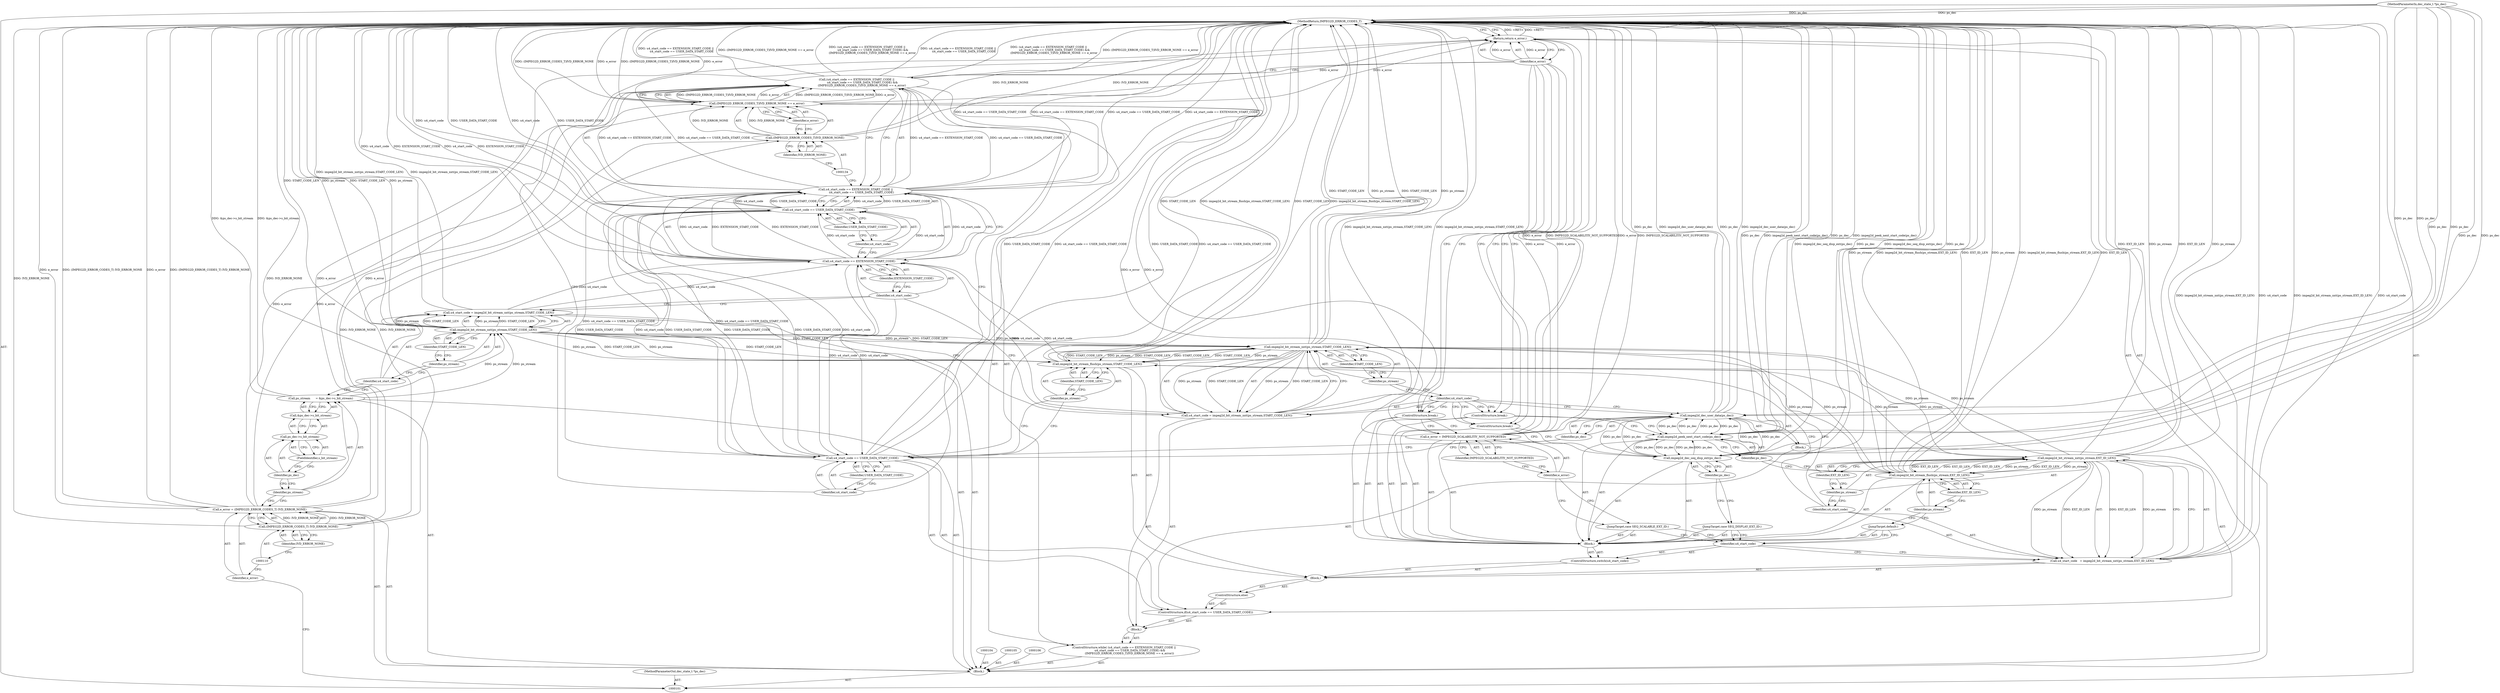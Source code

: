digraph "1_Android_ffab15eb80630dc799eb410855c93525b75233c3_4" {
"1000181" [label="(MethodReturn,IMPEG2D_ERROR_CODES_T)"];
"1000102" [label="(MethodParameterIn,dec_state_t *ps_dec)"];
"1000245" [label="(MethodParameterOut,dec_state_t *ps_dec)"];
"1000120" [label="(Call,impeg2d_bit_stream_nxt(ps_stream,START_CODE_LEN))"];
"1000121" [label="(Identifier,ps_stream)"];
"1000118" [label="(Call,u4_start_code = impeg2d_bit_stream_nxt(ps_stream,START_CODE_LEN))"];
"1000119" [label="(Identifier,u4_start_code)"];
"1000122" [label="(Identifier,START_CODE_LEN)"];
"1000124" [label="(Call,(u4_start_code == EXTENSION_START_CODE ||\n             u4_start_code == USER_DATA_START_CODE) &&\n            (IMPEG2D_ERROR_CODES_T)IVD_ERROR_NONE == e_error)"];
"1000125" [label="(Call,u4_start_code == EXTENSION_START_CODE ||\n             u4_start_code == USER_DATA_START_CODE)"];
"1000126" [label="(Call,u4_start_code == EXTENSION_START_CODE)"];
"1000127" [label="(Identifier,u4_start_code)"];
"1000128" [label="(Identifier,EXTENSION_START_CODE)"];
"1000123" [label="(ControlStructure,while( (u4_start_code == EXTENSION_START_CODE ||\n             u4_start_code == USER_DATA_START_CODE) &&\n            (IMPEG2D_ERROR_CODES_T)IVD_ERROR_NONE == e_error))"];
"1000129" [label="(Call,u4_start_code == USER_DATA_START_CODE)"];
"1000130" [label="(Identifier,u4_start_code)"];
"1000131" [label="(Identifier,USER_DATA_START_CODE)"];
"1000132" [label="(Call,(IMPEG2D_ERROR_CODES_T)IVD_ERROR_NONE == e_error)"];
"1000133" [label="(Call,(IMPEG2D_ERROR_CODES_T)IVD_ERROR_NONE)"];
"1000135" [label="(Identifier,IVD_ERROR_NONE)"];
"1000136" [label="(Identifier,e_error)"];
"1000137" [label="(Block,)"];
"1000139" [label="(Call,u4_start_code == USER_DATA_START_CODE)"];
"1000140" [label="(Identifier,u4_start_code)"];
"1000141" [label="(Identifier,USER_DATA_START_CODE)"];
"1000138" [label="(ControlStructure,if(u4_start_code == USER_DATA_START_CODE))"];
"1000142" [label="(Block,)"];
"1000143" [label="(Call,impeg2d_dec_user_data(ps_dec))"];
"1000144" [label="(Identifier,ps_dec)"];
"1000103" [label="(Block,)"];
"1000145" [label="(ControlStructure,else)"];
"1000146" [label="(Block,)"];
"1000147" [label="(Call,impeg2d_bit_stream_flush(ps_stream,START_CODE_LEN))"];
"1000148" [label="(Identifier,ps_stream)"];
"1000149" [label="(Identifier,START_CODE_LEN)"];
"1000150" [label="(Call,u4_start_code   = impeg2d_bit_stream_nxt(ps_stream,EXT_ID_LEN))"];
"1000151" [label="(Identifier,u4_start_code)"];
"1000152" [label="(Call,impeg2d_bit_stream_nxt(ps_stream,EXT_ID_LEN))"];
"1000153" [label="(Identifier,ps_stream)"];
"1000154" [label="(Identifier,EXT_ID_LEN)"];
"1000155" [label="(ControlStructure,switch(u4_start_code))"];
"1000156" [label="(Identifier,u4_start_code)"];
"1000157" [label="(Block,)"];
"1000158" [label="(JumpTarget,case SEQ_DISPLAY_EXT_ID:)"];
"1000159" [label="(Call,impeg2d_dec_seq_disp_ext(ps_dec))"];
"1000160" [label="(Identifier,ps_dec)"];
"1000161" [label="(ControlStructure,break;)"];
"1000162" [label="(JumpTarget,case SEQ_SCALABLE_EXT_ID:)"];
"1000163" [label="(Call,e_error = IMPEG2D_SCALABILITIY_NOT_SUPPORTED)"];
"1000164" [label="(Identifier,e_error)"];
"1000165" [label="(Identifier,IMPEG2D_SCALABILITIY_NOT_SUPPORTED)"];
"1000166" [label="(ControlStructure,break;)"];
"1000167" [label="(JumpTarget,default:)"];
"1000168" [label="(Call,impeg2d_bit_stream_flush(ps_stream,EXT_ID_LEN))"];
"1000169" [label="(Identifier,ps_stream)"];
"1000170" [label="(Identifier,EXT_ID_LEN)"];
"1000171" [label="(Call,impeg2d_peek_next_start_code(ps_dec))"];
"1000172" [label="(Identifier,ps_dec)"];
"1000173" [label="(ControlStructure,break;)"];
"1000176" [label="(Call,impeg2d_bit_stream_nxt(ps_stream,START_CODE_LEN))"];
"1000177" [label="(Identifier,ps_stream)"];
"1000178" [label="(Identifier,START_CODE_LEN)"];
"1000174" [label="(Call,u4_start_code = impeg2d_bit_stream_nxt(ps_stream,START_CODE_LEN))"];
"1000175" [label="(Identifier,u4_start_code)"];
"1000179" [label="(Return,return e_error;)"];
"1000180" [label="(Identifier,e_error)"];
"1000109" [label="(Call,(IMPEG2D_ERROR_CODES_T) IVD_ERROR_NONE)"];
"1000111" [label="(Identifier,IVD_ERROR_NONE)"];
"1000107" [label="(Call,e_error = (IMPEG2D_ERROR_CODES_T) IVD_ERROR_NONE)"];
"1000108" [label="(Identifier,e_error)"];
"1000114" [label="(Call,&ps_dec->s_bit_stream)"];
"1000115" [label="(Call,ps_dec->s_bit_stream)"];
"1000116" [label="(Identifier,ps_dec)"];
"1000117" [label="(FieldIdentifier,s_bit_stream)"];
"1000112" [label="(Call,ps_stream      = &ps_dec->s_bit_stream)"];
"1000113" [label="(Identifier,ps_stream)"];
"1000181" -> "1000101"  [label="AST: "];
"1000181" -> "1000179"  [label="CFG: "];
"1000171" -> "1000181"  [label="DDG: ps_dec"];
"1000171" -> "1000181"  [label="DDG: impeg2d_peek_next_start_code(ps_dec)"];
"1000124" -> "1000181"  [label="DDG: u4_start_code == EXTENSION_START_CODE ||\n             u4_start_code == USER_DATA_START_CODE"];
"1000124" -> "1000181"  [label="DDG: (IMPEG2D_ERROR_CODES_T)IVD_ERROR_NONE == e_error"];
"1000124" -> "1000181"  [label="DDG: (u4_start_code == EXTENSION_START_CODE ||\n             u4_start_code == USER_DATA_START_CODE) &&\n            (IMPEG2D_ERROR_CODES_T)IVD_ERROR_NONE == e_error"];
"1000107" -> "1000181"  [label="DDG: e_error"];
"1000107" -> "1000181"  [label="DDG: (IMPEG2D_ERROR_CODES_T) IVD_ERROR_NONE"];
"1000168" -> "1000181"  [label="DDG: ps_stream"];
"1000168" -> "1000181"  [label="DDG: impeg2d_bit_stream_flush(ps_stream,EXT_ID_LEN)"];
"1000168" -> "1000181"  [label="DDG: EXT_ID_LEN"];
"1000150" -> "1000181"  [label="DDG: impeg2d_bit_stream_nxt(ps_stream,EXT_ID_LEN)"];
"1000150" -> "1000181"  [label="DDG: u4_start_code"];
"1000120" -> "1000181"  [label="DDG: ps_stream"];
"1000120" -> "1000181"  [label="DDG: START_CODE_LEN"];
"1000152" -> "1000181"  [label="DDG: EXT_ID_LEN"];
"1000152" -> "1000181"  [label="DDG: ps_stream"];
"1000126" -> "1000181"  [label="DDG: EXTENSION_START_CODE"];
"1000126" -> "1000181"  [label="DDG: u4_start_code"];
"1000176" -> "1000181"  [label="DDG: START_CODE_LEN"];
"1000176" -> "1000181"  [label="DDG: ps_stream"];
"1000159" -> "1000181"  [label="DDG: impeg2d_dec_seq_disp_ext(ps_dec)"];
"1000159" -> "1000181"  [label="DDG: ps_dec"];
"1000129" -> "1000181"  [label="DDG: u4_start_code"];
"1000129" -> "1000181"  [label="DDG: USER_DATA_START_CODE"];
"1000163" -> "1000181"  [label="DDG: e_error"];
"1000163" -> "1000181"  [label="DDG: IMPEG2D_SCALABILITIY_NOT_SUPPORTED"];
"1000125" -> "1000181"  [label="DDG: u4_start_code == EXTENSION_START_CODE"];
"1000125" -> "1000181"  [label="DDG: u4_start_code == USER_DATA_START_CODE"];
"1000112" -> "1000181"  [label="DDG: &ps_dec->s_bit_stream"];
"1000139" -> "1000181"  [label="DDG: USER_DATA_START_CODE"];
"1000139" -> "1000181"  [label="DDG: u4_start_code == USER_DATA_START_CODE"];
"1000143" -> "1000181"  [label="DDG: ps_dec"];
"1000143" -> "1000181"  [label="DDG: impeg2d_dec_user_data(ps_dec)"];
"1000147" -> "1000181"  [label="DDG: START_CODE_LEN"];
"1000147" -> "1000181"  [label="DDG: impeg2d_bit_stream_flush(ps_stream,START_CODE_LEN)"];
"1000174" -> "1000181"  [label="DDG: impeg2d_bit_stream_nxt(ps_stream,START_CODE_LEN)"];
"1000132" -> "1000181"  [label="DDG: (IMPEG2D_ERROR_CODES_T)IVD_ERROR_NONE"];
"1000132" -> "1000181"  [label="DDG: e_error"];
"1000102" -> "1000181"  [label="DDG: ps_dec"];
"1000133" -> "1000181"  [label="DDG: IVD_ERROR_NONE"];
"1000118" -> "1000181"  [label="DDG: impeg2d_bit_stream_nxt(ps_stream,START_CODE_LEN)"];
"1000109" -> "1000181"  [label="DDG: IVD_ERROR_NONE"];
"1000179" -> "1000181"  [label="DDG: <RET>"];
"1000102" -> "1000101"  [label="AST: "];
"1000102" -> "1000181"  [label="DDG: ps_dec"];
"1000102" -> "1000143"  [label="DDG: ps_dec"];
"1000102" -> "1000159"  [label="DDG: ps_dec"];
"1000102" -> "1000171"  [label="DDG: ps_dec"];
"1000245" -> "1000101"  [label="AST: "];
"1000120" -> "1000118"  [label="AST: "];
"1000120" -> "1000122"  [label="CFG: "];
"1000121" -> "1000120"  [label="AST: "];
"1000122" -> "1000120"  [label="AST: "];
"1000118" -> "1000120"  [label="CFG: "];
"1000120" -> "1000181"  [label="DDG: ps_stream"];
"1000120" -> "1000181"  [label="DDG: START_CODE_LEN"];
"1000120" -> "1000118"  [label="DDG: ps_stream"];
"1000120" -> "1000118"  [label="DDG: START_CODE_LEN"];
"1000112" -> "1000120"  [label="DDG: ps_stream"];
"1000120" -> "1000147"  [label="DDG: ps_stream"];
"1000120" -> "1000147"  [label="DDG: START_CODE_LEN"];
"1000120" -> "1000176"  [label="DDG: ps_stream"];
"1000120" -> "1000176"  [label="DDG: START_CODE_LEN"];
"1000121" -> "1000120"  [label="AST: "];
"1000121" -> "1000119"  [label="CFG: "];
"1000122" -> "1000121"  [label="CFG: "];
"1000118" -> "1000103"  [label="AST: "];
"1000118" -> "1000120"  [label="CFG: "];
"1000119" -> "1000118"  [label="AST: "];
"1000120" -> "1000118"  [label="AST: "];
"1000127" -> "1000118"  [label="CFG: "];
"1000118" -> "1000181"  [label="DDG: impeg2d_bit_stream_nxt(ps_stream,START_CODE_LEN)"];
"1000120" -> "1000118"  [label="DDG: ps_stream"];
"1000120" -> "1000118"  [label="DDG: START_CODE_LEN"];
"1000118" -> "1000126"  [label="DDG: u4_start_code"];
"1000119" -> "1000118"  [label="AST: "];
"1000119" -> "1000112"  [label="CFG: "];
"1000121" -> "1000119"  [label="CFG: "];
"1000122" -> "1000120"  [label="AST: "];
"1000122" -> "1000121"  [label="CFG: "];
"1000120" -> "1000122"  [label="CFG: "];
"1000124" -> "1000123"  [label="AST: "];
"1000124" -> "1000125"  [label="CFG: "];
"1000124" -> "1000132"  [label="CFG: "];
"1000125" -> "1000124"  [label="AST: "];
"1000132" -> "1000124"  [label="AST: "];
"1000140" -> "1000124"  [label="CFG: "];
"1000180" -> "1000124"  [label="CFG: "];
"1000124" -> "1000181"  [label="DDG: u4_start_code == EXTENSION_START_CODE ||\n             u4_start_code == USER_DATA_START_CODE"];
"1000124" -> "1000181"  [label="DDG: (IMPEG2D_ERROR_CODES_T)IVD_ERROR_NONE == e_error"];
"1000124" -> "1000181"  [label="DDG: (u4_start_code == EXTENSION_START_CODE ||\n             u4_start_code == USER_DATA_START_CODE) &&\n            (IMPEG2D_ERROR_CODES_T)IVD_ERROR_NONE == e_error"];
"1000125" -> "1000124"  [label="DDG: u4_start_code == EXTENSION_START_CODE"];
"1000125" -> "1000124"  [label="DDG: u4_start_code == USER_DATA_START_CODE"];
"1000132" -> "1000124"  [label="DDG: (IMPEG2D_ERROR_CODES_T)IVD_ERROR_NONE"];
"1000132" -> "1000124"  [label="DDG: e_error"];
"1000125" -> "1000124"  [label="AST: "];
"1000125" -> "1000126"  [label="CFG: "];
"1000125" -> "1000129"  [label="CFG: "];
"1000126" -> "1000125"  [label="AST: "];
"1000129" -> "1000125"  [label="AST: "];
"1000134" -> "1000125"  [label="CFG: "];
"1000124" -> "1000125"  [label="CFG: "];
"1000125" -> "1000181"  [label="DDG: u4_start_code == EXTENSION_START_CODE"];
"1000125" -> "1000181"  [label="DDG: u4_start_code == USER_DATA_START_CODE"];
"1000125" -> "1000124"  [label="DDG: u4_start_code == EXTENSION_START_CODE"];
"1000125" -> "1000124"  [label="DDG: u4_start_code == USER_DATA_START_CODE"];
"1000126" -> "1000125"  [label="DDG: u4_start_code"];
"1000126" -> "1000125"  [label="DDG: EXTENSION_START_CODE"];
"1000139" -> "1000125"  [label="DDG: u4_start_code == USER_DATA_START_CODE"];
"1000129" -> "1000125"  [label="DDG: u4_start_code"];
"1000129" -> "1000125"  [label="DDG: USER_DATA_START_CODE"];
"1000126" -> "1000125"  [label="AST: "];
"1000126" -> "1000128"  [label="CFG: "];
"1000127" -> "1000126"  [label="AST: "];
"1000128" -> "1000126"  [label="AST: "];
"1000130" -> "1000126"  [label="CFG: "];
"1000125" -> "1000126"  [label="CFG: "];
"1000126" -> "1000181"  [label="DDG: EXTENSION_START_CODE"];
"1000126" -> "1000181"  [label="DDG: u4_start_code"];
"1000126" -> "1000125"  [label="DDG: u4_start_code"];
"1000126" -> "1000125"  [label="DDG: EXTENSION_START_CODE"];
"1000118" -> "1000126"  [label="DDG: u4_start_code"];
"1000174" -> "1000126"  [label="DDG: u4_start_code"];
"1000126" -> "1000129"  [label="DDG: u4_start_code"];
"1000126" -> "1000139"  [label="DDG: u4_start_code"];
"1000127" -> "1000126"  [label="AST: "];
"1000127" -> "1000174"  [label="CFG: "];
"1000127" -> "1000118"  [label="CFG: "];
"1000128" -> "1000127"  [label="CFG: "];
"1000128" -> "1000126"  [label="AST: "];
"1000128" -> "1000127"  [label="CFG: "];
"1000126" -> "1000128"  [label="CFG: "];
"1000123" -> "1000103"  [label="AST: "];
"1000124" -> "1000123"  [label="AST: "];
"1000137" -> "1000123"  [label="AST: "];
"1000129" -> "1000125"  [label="AST: "];
"1000129" -> "1000131"  [label="CFG: "];
"1000130" -> "1000129"  [label="AST: "];
"1000131" -> "1000129"  [label="AST: "];
"1000125" -> "1000129"  [label="CFG: "];
"1000129" -> "1000181"  [label="DDG: u4_start_code"];
"1000129" -> "1000181"  [label="DDG: USER_DATA_START_CODE"];
"1000129" -> "1000125"  [label="DDG: u4_start_code"];
"1000129" -> "1000125"  [label="DDG: USER_DATA_START_CODE"];
"1000126" -> "1000129"  [label="DDG: u4_start_code"];
"1000139" -> "1000129"  [label="DDG: USER_DATA_START_CODE"];
"1000129" -> "1000139"  [label="DDG: u4_start_code"];
"1000129" -> "1000139"  [label="DDG: USER_DATA_START_CODE"];
"1000130" -> "1000129"  [label="AST: "];
"1000130" -> "1000126"  [label="CFG: "];
"1000131" -> "1000130"  [label="CFG: "];
"1000131" -> "1000129"  [label="AST: "];
"1000131" -> "1000130"  [label="CFG: "];
"1000129" -> "1000131"  [label="CFG: "];
"1000132" -> "1000124"  [label="AST: "];
"1000132" -> "1000136"  [label="CFG: "];
"1000133" -> "1000132"  [label="AST: "];
"1000136" -> "1000132"  [label="AST: "];
"1000124" -> "1000132"  [label="CFG: "];
"1000132" -> "1000181"  [label="DDG: (IMPEG2D_ERROR_CODES_T)IVD_ERROR_NONE"];
"1000132" -> "1000181"  [label="DDG: e_error"];
"1000132" -> "1000124"  [label="DDG: (IMPEG2D_ERROR_CODES_T)IVD_ERROR_NONE"];
"1000132" -> "1000124"  [label="DDG: e_error"];
"1000133" -> "1000132"  [label="DDG: IVD_ERROR_NONE"];
"1000163" -> "1000132"  [label="DDG: e_error"];
"1000107" -> "1000132"  [label="DDG: e_error"];
"1000132" -> "1000179"  [label="DDG: e_error"];
"1000133" -> "1000132"  [label="AST: "];
"1000133" -> "1000135"  [label="CFG: "];
"1000134" -> "1000133"  [label="AST: "];
"1000135" -> "1000133"  [label="AST: "];
"1000136" -> "1000133"  [label="CFG: "];
"1000133" -> "1000181"  [label="DDG: IVD_ERROR_NONE"];
"1000133" -> "1000132"  [label="DDG: IVD_ERROR_NONE"];
"1000109" -> "1000133"  [label="DDG: IVD_ERROR_NONE"];
"1000135" -> "1000133"  [label="AST: "];
"1000135" -> "1000134"  [label="CFG: "];
"1000133" -> "1000135"  [label="CFG: "];
"1000136" -> "1000132"  [label="AST: "];
"1000136" -> "1000133"  [label="CFG: "];
"1000132" -> "1000136"  [label="CFG: "];
"1000137" -> "1000123"  [label="AST: "];
"1000138" -> "1000137"  [label="AST: "];
"1000174" -> "1000137"  [label="AST: "];
"1000139" -> "1000138"  [label="AST: "];
"1000139" -> "1000141"  [label="CFG: "];
"1000140" -> "1000139"  [label="AST: "];
"1000141" -> "1000139"  [label="AST: "];
"1000144" -> "1000139"  [label="CFG: "];
"1000148" -> "1000139"  [label="CFG: "];
"1000139" -> "1000181"  [label="DDG: USER_DATA_START_CODE"];
"1000139" -> "1000181"  [label="DDG: u4_start_code == USER_DATA_START_CODE"];
"1000139" -> "1000125"  [label="DDG: u4_start_code == USER_DATA_START_CODE"];
"1000139" -> "1000129"  [label="DDG: USER_DATA_START_CODE"];
"1000129" -> "1000139"  [label="DDG: u4_start_code"];
"1000129" -> "1000139"  [label="DDG: USER_DATA_START_CODE"];
"1000126" -> "1000139"  [label="DDG: u4_start_code"];
"1000140" -> "1000139"  [label="AST: "];
"1000140" -> "1000124"  [label="CFG: "];
"1000141" -> "1000140"  [label="CFG: "];
"1000141" -> "1000139"  [label="AST: "];
"1000141" -> "1000140"  [label="CFG: "];
"1000139" -> "1000141"  [label="CFG: "];
"1000138" -> "1000137"  [label="AST: "];
"1000139" -> "1000138"  [label="AST: "];
"1000142" -> "1000138"  [label="AST: "];
"1000145" -> "1000138"  [label="AST: "];
"1000142" -> "1000138"  [label="AST: "];
"1000143" -> "1000142"  [label="AST: "];
"1000143" -> "1000142"  [label="AST: "];
"1000143" -> "1000144"  [label="CFG: "];
"1000144" -> "1000143"  [label="AST: "];
"1000175" -> "1000143"  [label="CFG: "];
"1000143" -> "1000181"  [label="DDG: ps_dec"];
"1000143" -> "1000181"  [label="DDG: impeg2d_dec_user_data(ps_dec)"];
"1000171" -> "1000143"  [label="DDG: ps_dec"];
"1000159" -> "1000143"  [label="DDG: ps_dec"];
"1000102" -> "1000143"  [label="DDG: ps_dec"];
"1000143" -> "1000159"  [label="DDG: ps_dec"];
"1000143" -> "1000171"  [label="DDG: ps_dec"];
"1000144" -> "1000143"  [label="AST: "];
"1000144" -> "1000139"  [label="CFG: "];
"1000143" -> "1000144"  [label="CFG: "];
"1000103" -> "1000101"  [label="AST: "];
"1000104" -> "1000103"  [label="AST: "];
"1000105" -> "1000103"  [label="AST: "];
"1000106" -> "1000103"  [label="AST: "];
"1000107" -> "1000103"  [label="AST: "];
"1000112" -> "1000103"  [label="AST: "];
"1000118" -> "1000103"  [label="AST: "];
"1000123" -> "1000103"  [label="AST: "];
"1000179" -> "1000103"  [label="AST: "];
"1000145" -> "1000138"  [label="AST: "];
"1000146" -> "1000145"  [label="AST: "];
"1000146" -> "1000145"  [label="AST: "];
"1000147" -> "1000146"  [label="AST: "];
"1000150" -> "1000146"  [label="AST: "];
"1000155" -> "1000146"  [label="AST: "];
"1000147" -> "1000146"  [label="AST: "];
"1000147" -> "1000149"  [label="CFG: "];
"1000148" -> "1000147"  [label="AST: "];
"1000149" -> "1000147"  [label="AST: "];
"1000151" -> "1000147"  [label="CFG: "];
"1000147" -> "1000181"  [label="DDG: START_CODE_LEN"];
"1000147" -> "1000181"  [label="DDG: impeg2d_bit_stream_flush(ps_stream,START_CODE_LEN)"];
"1000120" -> "1000147"  [label="DDG: ps_stream"];
"1000120" -> "1000147"  [label="DDG: START_CODE_LEN"];
"1000176" -> "1000147"  [label="DDG: ps_stream"];
"1000176" -> "1000147"  [label="DDG: START_CODE_LEN"];
"1000147" -> "1000152"  [label="DDG: ps_stream"];
"1000147" -> "1000176"  [label="DDG: START_CODE_LEN"];
"1000148" -> "1000147"  [label="AST: "];
"1000148" -> "1000139"  [label="CFG: "];
"1000149" -> "1000148"  [label="CFG: "];
"1000149" -> "1000147"  [label="AST: "];
"1000149" -> "1000148"  [label="CFG: "];
"1000147" -> "1000149"  [label="CFG: "];
"1000150" -> "1000146"  [label="AST: "];
"1000150" -> "1000152"  [label="CFG: "];
"1000151" -> "1000150"  [label="AST: "];
"1000152" -> "1000150"  [label="AST: "];
"1000156" -> "1000150"  [label="CFG: "];
"1000150" -> "1000181"  [label="DDG: impeg2d_bit_stream_nxt(ps_stream,EXT_ID_LEN)"];
"1000150" -> "1000181"  [label="DDG: u4_start_code"];
"1000152" -> "1000150"  [label="DDG: ps_stream"];
"1000152" -> "1000150"  [label="DDG: EXT_ID_LEN"];
"1000151" -> "1000150"  [label="AST: "];
"1000151" -> "1000147"  [label="CFG: "];
"1000153" -> "1000151"  [label="CFG: "];
"1000152" -> "1000150"  [label="AST: "];
"1000152" -> "1000154"  [label="CFG: "];
"1000153" -> "1000152"  [label="AST: "];
"1000154" -> "1000152"  [label="AST: "];
"1000150" -> "1000152"  [label="CFG: "];
"1000152" -> "1000181"  [label="DDG: EXT_ID_LEN"];
"1000152" -> "1000181"  [label="DDG: ps_stream"];
"1000152" -> "1000150"  [label="DDG: ps_stream"];
"1000152" -> "1000150"  [label="DDG: EXT_ID_LEN"];
"1000147" -> "1000152"  [label="DDG: ps_stream"];
"1000168" -> "1000152"  [label="DDG: EXT_ID_LEN"];
"1000152" -> "1000168"  [label="DDG: ps_stream"];
"1000152" -> "1000168"  [label="DDG: EXT_ID_LEN"];
"1000152" -> "1000176"  [label="DDG: ps_stream"];
"1000153" -> "1000152"  [label="AST: "];
"1000153" -> "1000151"  [label="CFG: "];
"1000154" -> "1000153"  [label="CFG: "];
"1000154" -> "1000152"  [label="AST: "];
"1000154" -> "1000153"  [label="CFG: "];
"1000152" -> "1000154"  [label="CFG: "];
"1000155" -> "1000146"  [label="AST: "];
"1000156" -> "1000155"  [label="AST: "];
"1000157" -> "1000155"  [label="AST: "];
"1000156" -> "1000155"  [label="AST: "];
"1000156" -> "1000150"  [label="CFG: "];
"1000158" -> "1000156"  [label="CFG: "];
"1000162" -> "1000156"  [label="CFG: "];
"1000167" -> "1000156"  [label="CFG: "];
"1000157" -> "1000155"  [label="AST: "];
"1000158" -> "1000157"  [label="AST: "];
"1000159" -> "1000157"  [label="AST: "];
"1000161" -> "1000157"  [label="AST: "];
"1000162" -> "1000157"  [label="AST: "];
"1000163" -> "1000157"  [label="AST: "];
"1000166" -> "1000157"  [label="AST: "];
"1000167" -> "1000157"  [label="AST: "];
"1000168" -> "1000157"  [label="AST: "];
"1000171" -> "1000157"  [label="AST: "];
"1000173" -> "1000157"  [label="AST: "];
"1000158" -> "1000157"  [label="AST: "];
"1000158" -> "1000156"  [label="CFG: "];
"1000160" -> "1000158"  [label="CFG: "];
"1000159" -> "1000157"  [label="AST: "];
"1000159" -> "1000160"  [label="CFG: "];
"1000160" -> "1000159"  [label="AST: "];
"1000161" -> "1000159"  [label="CFG: "];
"1000159" -> "1000181"  [label="DDG: impeg2d_dec_seq_disp_ext(ps_dec)"];
"1000159" -> "1000181"  [label="DDG: ps_dec"];
"1000159" -> "1000143"  [label="DDG: ps_dec"];
"1000171" -> "1000159"  [label="DDG: ps_dec"];
"1000143" -> "1000159"  [label="DDG: ps_dec"];
"1000102" -> "1000159"  [label="DDG: ps_dec"];
"1000159" -> "1000171"  [label="DDG: ps_dec"];
"1000160" -> "1000159"  [label="AST: "];
"1000160" -> "1000158"  [label="CFG: "];
"1000159" -> "1000160"  [label="CFG: "];
"1000161" -> "1000157"  [label="AST: "];
"1000161" -> "1000159"  [label="CFG: "];
"1000175" -> "1000161"  [label="CFG: "];
"1000180" -> "1000161"  [label="CFG: "];
"1000162" -> "1000157"  [label="AST: "];
"1000162" -> "1000156"  [label="CFG: "];
"1000164" -> "1000162"  [label="CFG: "];
"1000163" -> "1000157"  [label="AST: "];
"1000163" -> "1000165"  [label="CFG: "];
"1000164" -> "1000163"  [label="AST: "];
"1000165" -> "1000163"  [label="AST: "];
"1000166" -> "1000163"  [label="CFG: "];
"1000163" -> "1000181"  [label="DDG: e_error"];
"1000163" -> "1000181"  [label="DDG: IMPEG2D_SCALABILITIY_NOT_SUPPORTED"];
"1000163" -> "1000132"  [label="DDG: e_error"];
"1000163" -> "1000179"  [label="DDG: e_error"];
"1000164" -> "1000163"  [label="AST: "];
"1000164" -> "1000162"  [label="CFG: "];
"1000165" -> "1000164"  [label="CFG: "];
"1000165" -> "1000163"  [label="AST: "];
"1000165" -> "1000164"  [label="CFG: "];
"1000163" -> "1000165"  [label="CFG: "];
"1000166" -> "1000157"  [label="AST: "];
"1000166" -> "1000163"  [label="CFG: "];
"1000175" -> "1000166"  [label="CFG: "];
"1000180" -> "1000166"  [label="CFG: "];
"1000167" -> "1000157"  [label="AST: "];
"1000167" -> "1000156"  [label="CFG: "];
"1000169" -> "1000167"  [label="CFG: "];
"1000168" -> "1000157"  [label="AST: "];
"1000168" -> "1000170"  [label="CFG: "];
"1000169" -> "1000168"  [label="AST: "];
"1000170" -> "1000168"  [label="AST: "];
"1000172" -> "1000168"  [label="CFG: "];
"1000168" -> "1000181"  [label="DDG: ps_stream"];
"1000168" -> "1000181"  [label="DDG: impeg2d_bit_stream_flush(ps_stream,EXT_ID_LEN)"];
"1000168" -> "1000181"  [label="DDG: EXT_ID_LEN"];
"1000168" -> "1000152"  [label="DDG: EXT_ID_LEN"];
"1000152" -> "1000168"  [label="DDG: ps_stream"];
"1000152" -> "1000168"  [label="DDG: EXT_ID_LEN"];
"1000168" -> "1000176"  [label="DDG: ps_stream"];
"1000169" -> "1000168"  [label="AST: "];
"1000169" -> "1000167"  [label="CFG: "];
"1000170" -> "1000169"  [label="CFG: "];
"1000170" -> "1000168"  [label="AST: "];
"1000170" -> "1000169"  [label="CFG: "];
"1000168" -> "1000170"  [label="CFG: "];
"1000171" -> "1000157"  [label="AST: "];
"1000171" -> "1000172"  [label="CFG: "];
"1000172" -> "1000171"  [label="AST: "];
"1000173" -> "1000171"  [label="CFG: "];
"1000171" -> "1000181"  [label="DDG: ps_dec"];
"1000171" -> "1000181"  [label="DDG: impeg2d_peek_next_start_code(ps_dec)"];
"1000171" -> "1000143"  [label="DDG: ps_dec"];
"1000171" -> "1000159"  [label="DDG: ps_dec"];
"1000159" -> "1000171"  [label="DDG: ps_dec"];
"1000143" -> "1000171"  [label="DDG: ps_dec"];
"1000102" -> "1000171"  [label="DDG: ps_dec"];
"1000172" -> "1000171"  [label="AST: "];
"1000172" -> "1000168"  [label="CFG: "];
"1000171" -> "1000172"  [label="CFG: "];
"1000173" -> "1000157"  [label="AST: "];
"1000173" -> "1000171"  [label="CFG: "];
"1000175" -> "1000173"  [label="CFG: "];
"1000180" -> "1000173"  [label="CFG: "];
"1000176" -> "1000174"  [label="AST: "];
"1000176" -> "1000178"  [label="CFG: "];
"1000177" -> "1000176"  [label="AST: "];
"1000178" -> "1000176"  [label="AST: "];
"1000174" -> "1000176"  [label="CFG: "];
"1000176" -> "1000181"  [label="DDG: START_CODE_LEN"];
"1000176" -> "1000181"  [label="DDG: ps_stream"];
"1000176" -> "1000147"  [label="DDG: ps_stream"];
"1000176" -> "1000147"  [label="DDG: START_CODE_LEN"];
"1000176" -> "1000174"  [label="DDG: ps_stream"];
"1000176" -> "1000174"  [label="DDG: START_CODE_LEN"];
"1000168" -> "1000176"  [label="DDG: ps_stream"];
"1000120" -> "1000176"  [label="DDG: ps_stream"];
"1000120" -> "1000176"  [label="DDG: START_CODE_LEN"];
"1000152" -> "1000176"  [label="DDG: ps_stream"];
"1000147" -> "1000176"  [label="DDG: START_CODE_LEN"];
"1000177" -> "1000176"  [label="AST: "];
"1000177" -> "1000175"  [label="CFG: "];
"1000178" -> "1000177"  [label="CFG: "];
"1000178" -> "1000176"  [label="AST: "];
"1000178" -> "1000177"  [label="CFG: "];
"1000176" -> "1000178"  [label="CFG: "];
"1000174" -> "1000137"  [label="AST: "];
"1000174" -> "1000176"  [label="CFG: "];
"1000175" -> "1000174"  [label="AST: "];
"1000176" -> "1000174"  [label="AST: "];
"1000127" -> "1000174"  [label="CFG: "];
"1000174" -> "1000181"  [label="DDG: impeg2d_bit_stream_nxt(ps_stream,START_CODE_LEN)"];
"1000174" -> "1000126"  [label="DDG: u4_start_code"];
"1000176" -> "1000174"  [label="DDG: ps_stream"];
"1000176" -> "1000174"  [label="DDG: START_CODE_LEN"];
"1000175" -> "1000174"  [label="AST: "];
"1000175" -> "1000143"  [label="CFG: "];
"1000175" -> "1000161"  [label="CFG: "];
"1000175" -> "1000166"  [label="CFG: "];
"1000175" -> "1000173"  [label="CFG: "];
"1000177" -> "1000175"  [label="CFG: "];
"1000179" -> "1000103"  [label="AST: "];
"1000179" -> "1000180"  [label="CFG: "];
"1000180" -> "1000179"  [label="AST: "];
"1000181" -> "1000179"  [label="CFG: "];
"1000179" -> "1000181"  [label="DDG: <RET>"];
"1000180" -> "1000179"  [label="DDG: e_error"];
"1000163" -> "1000179"  [label="DDG: e_error"];
"1000107" -> "1000179"  [label="DDG: e_error"];
"1000132" -> "1000179"  [label="DDG: e_error"];
"1000180" -> "1000179"  [label="AST: "];
"1000180" -> "1000124"  [label="CFG: "];
"1000180" -> "1000161"  [label="CFG: "];
"1000180" -> "1000166"  [label="CFG: "];
"1000180" -> "1000173"  [label="CFG: "];
"1000179" -> "1000180"  [label="CFG: "];
"1000180" -> "1000179"  [label="DDG: e_error"];
"1000109" -> "1000107"  [label="AST: "];
"1000109" -> "1000111"  [label="CFG: "];
"1000110" -> "1000109"  [label="AST: "];
"1000111" -> "1000109"  [label="AST: "];
"1000107" -> "1000109"  [label="CFG: "];
"1000109" -> "1000181"  [label="DDG: IVD_ERROR_NONE"];
"1000109" -> "1000107"  [label="DDG: IVD_ERROR_NONE"];
"1000109" -> "1000133"  [label="DDG: IVD_ERROR_NONE"];
"1000111" -> "1000109"  [label="AST: "];
"1000111" -> "1000110"  [label="CFG: "];
"1000109" -> "1000111"  [label="CFG: "];
"1000107" -> "1000103"  [label="AST: "];
"1000107" -> "1000109"  [label="CFG: "];
"1000108" -> "1000107"  [label="AST: "];
"1000109" -> "1000107"  [label="AST: "];
"1000113" -> "1000107"  [label="CFG: "];
"1000107" -> "1000181"  [label="DDG: e_error"];
"1000107" -> "1000181"  [label="DDG: (IMPEG2D_ERROR_CODES_T) IVD_ERROR_NONE"];
"1000109" -> "1000107"  [label="DDG: IVD_ERROR_NONE"];
"1000107" -> "1000132"  [label="DDG: e_error"];
"1000107" -> "1000179"  [label="DDG: e_error"];
"1000108" -> "1000107"  [label="AST: "];
"1000108" -> "1000101"  [label="CFG: "];
"1000110" -> "1000108"  [label="CFG: "];
"1000114" -> "1000112"  [label="AST: "];
"1000114" -> "1000115"  [label="CFG: "];
"1000115" -> "1000114"  [label="AST: "];
"1000112" -> "1000114"  [label="CFG: "];
"1000115" -> "1000114"  [label="AST: "];
"1000115" -> "1000117"  [label="CFG: "];
"1000116" -> "1000115"  [label="AST: "];
"1000117" -> "1000115"  [label="AST: "];
"1000114" -> "1000115"  [label="CFG: "];
"1000116" -> "1000115"  [label="AST: "];
"1000116" -> "1000113"  [label="CFG: "];
"1000117" -> "1000116"  [label="CFG: "];
"1000117" -> "1000115"  [label="AST: "];
"1000117" -> "1000116"  [label="CFG: "];
"1000115" -> "1000117"  [label="CFG: "];
"1000112" -> "1000103"  [label="AST: "];
"1000112" -> "1000114"  [label="CFG: "];
"1000113" -> "1000112"  [label="AST: "];
"1000114" -> "1000112"  [label="AST: "];
"1000119" -> "1000112"  [label="CFG: "];
"1000112" -> "1000181"  [label="DDG: &ps_dec->s_bit_stream"];
"1000112" -> "1000120"  [label="DDG: ps_stream"];
"1000113" -> "1000112"  [label="AST: "];
"1000113" -> "1000107"  [label="CFG: "];
"1000116" -> "1000113"  [label="CFG: "];
}
